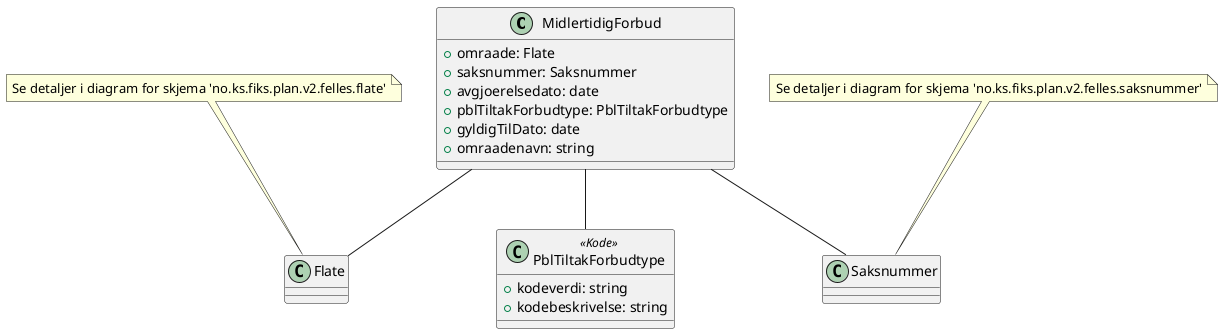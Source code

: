 @startuml
class MidlertidigForbud {
    +omraade: Flate
    +saksnummer: Saksnummer
    +avgjoerelsedato: date
    +pblTiltakForbudtype: PblTiltakForbudtype
    +gyldigTilDato: date
    +omraadenavn: string
}

MidlertidigForbud -- Flate
MidlertidigForbud -- Saksnummer
MidlertidigForbud -- PblTiltakForbudtype

note top of Flate : Se detaljer i diagram for skjema 'no.ks.fiks.plan.v2.felles.flate'
note top of Saksnummer : Se detaljer i diagram for skjema 'no.ks.fiks.plan.v2.felles.saksnummer'

class PblTiltakForbudtype <<Kode>> {
    +kodeverdi: string
    +kodebeskrivelse: string
}

@enduml